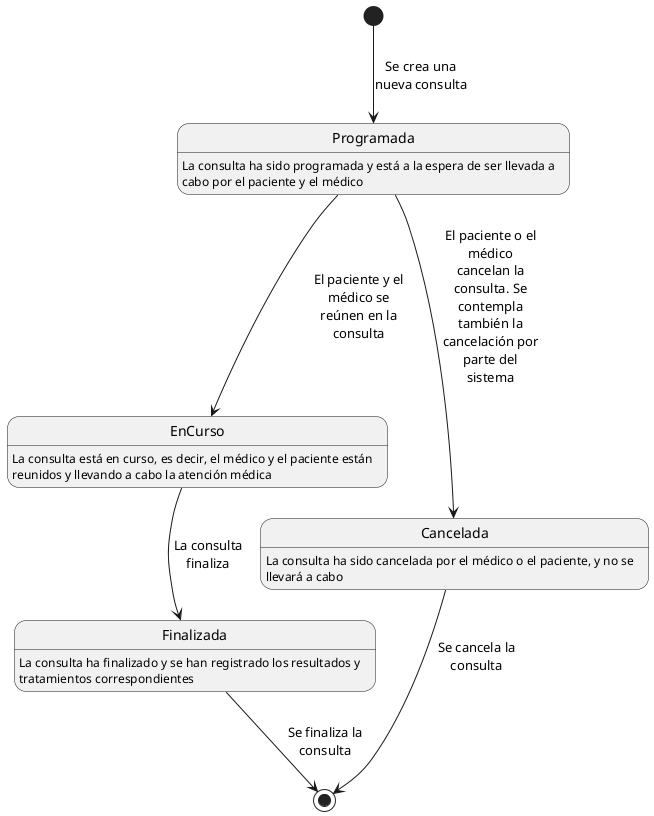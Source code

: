 @startuml Consulta

skinparam maxMessageSize 100
skinparam wrapWidth 400

[*] --> Programada : Se crea una nueva consulta

Programada : La consulta ha sido programada y está a la espera de ser llevada a cabo por el paciente y el médico
Programada --> EnCurso : El paciente y el médico se reúnen en la consulta
Programada --> Cancelada : El paciente o el médico cancelan la consulta. Se contempla también la cancelación por parte del sistema

EnCurso : La consulta está en curso, es decir, el médico y el paciente están reunidos y llevando a cabo la atención médica
EnCurso --> Finalizada : La consulta finaliza

Cancelada : La consulta ha sido cancelada por el médico o el paciente, y no se llevará a cabo
Cancelada --> [*] : Se cancela la consulta

Finalizada : La consulta ha finalizado y se han registrado los resultados y tratamientos correspondientes
Finalizada --> [*] : Se finaliza la consulta

@enduml